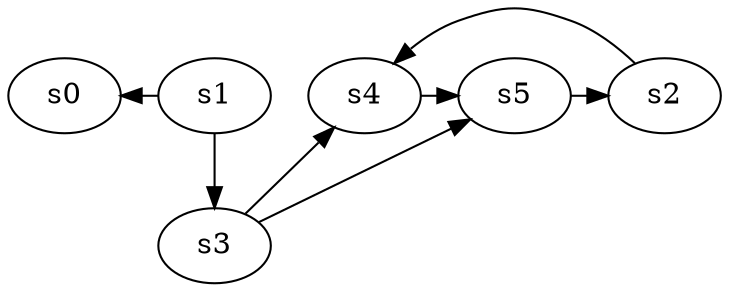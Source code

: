 digraph game_0687_complex_6 {
    s0 [name="s0", player=1];
    s1 [name="s1", player=1];
    s2 [name="s2", player=1];
    s3 [name="s3", player=1, target=1];
    s4 [name="s4", player=1, target=1];
    s5 [name="s5", player=0];

    s1 -> s0 [constraint="time % 3 == 2 || time % 2 == 1"];
    s1 -> s3;
    s2 -> s4 [constraint="time == 6 || time == 8 || time == 12"];
    s3 -> s4 [constraint="time == 16"];
    s3 -> s5 [constraint="time % 5 == 3 || time % 4 == 1"];
    s4 -> s5 [constraint="time == 1 || time == 5 || time == 6 || time == 9"];
    s5 -> s2 [constraint="!(time % 4 == 1)"];
}
